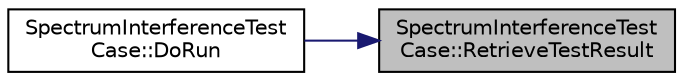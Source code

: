 digraph "SpectrumInterferenceTestCase::RetrieveTestResult"
{
 // LATEX_PDF_SIZE
  edge [fontname="Helvetica",fontsize="10",labelfontname="Helvetica",labelfontsize="10"];
  node [fontname="Helvetica",fontsize="10",shape=record];
  rankdir="RL";
  Node1 [label="SpectrumInterferenceTest\lCase::RetrieveTestResult",height=0.2,width=0.4,color="black", fillcolor="grey75", style="filled", fontcolor="black",tooltip=" "];
  Node1 -> Node2 [dir="back",color="midnightblue",fontsize="10",style="solid",fontname="Helvetica"];
  Node2 [label="SpectrumInterferenceTest\lCase::DoRun",height=0.2,width=0.4,color="black", fillcolor="white", style="filled",URL="$class_spectrum_interference_test_case.html#a5ac9568ed05b26e38fea7c409805e7e0",tooltip="Implementation to actually run this TestCase."];
}
